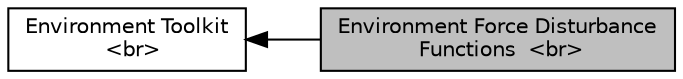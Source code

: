 digraph "Environment Force Disturbance Functions  &lt;br&gt;"
{
  edge [fontname="Helvetica",fontsize="10",labelfontname="Helvetica",labelfontsize="10"];
  node [fontname="Helvetica",fontsize="10",shape=box];
  rankdir=LR;
  Node2 [label="Environment Toolkit\l  \<br\>",height=0.2,width=0.4,color="black", fillcolor="white", style="filled",URL="$group__EnvironmentToolkit.html",tooltip=" "];
  Node1 [label="Environment Force Disturbance\l Functions  \<br\>",height=0.2,width=0.4,color="black", fillcolor="grey75", style="filled", fontcolor="black",tooltip=" "];
  Node2->Node1 [shape=plaintext, dir="back", style="solid"];
}
